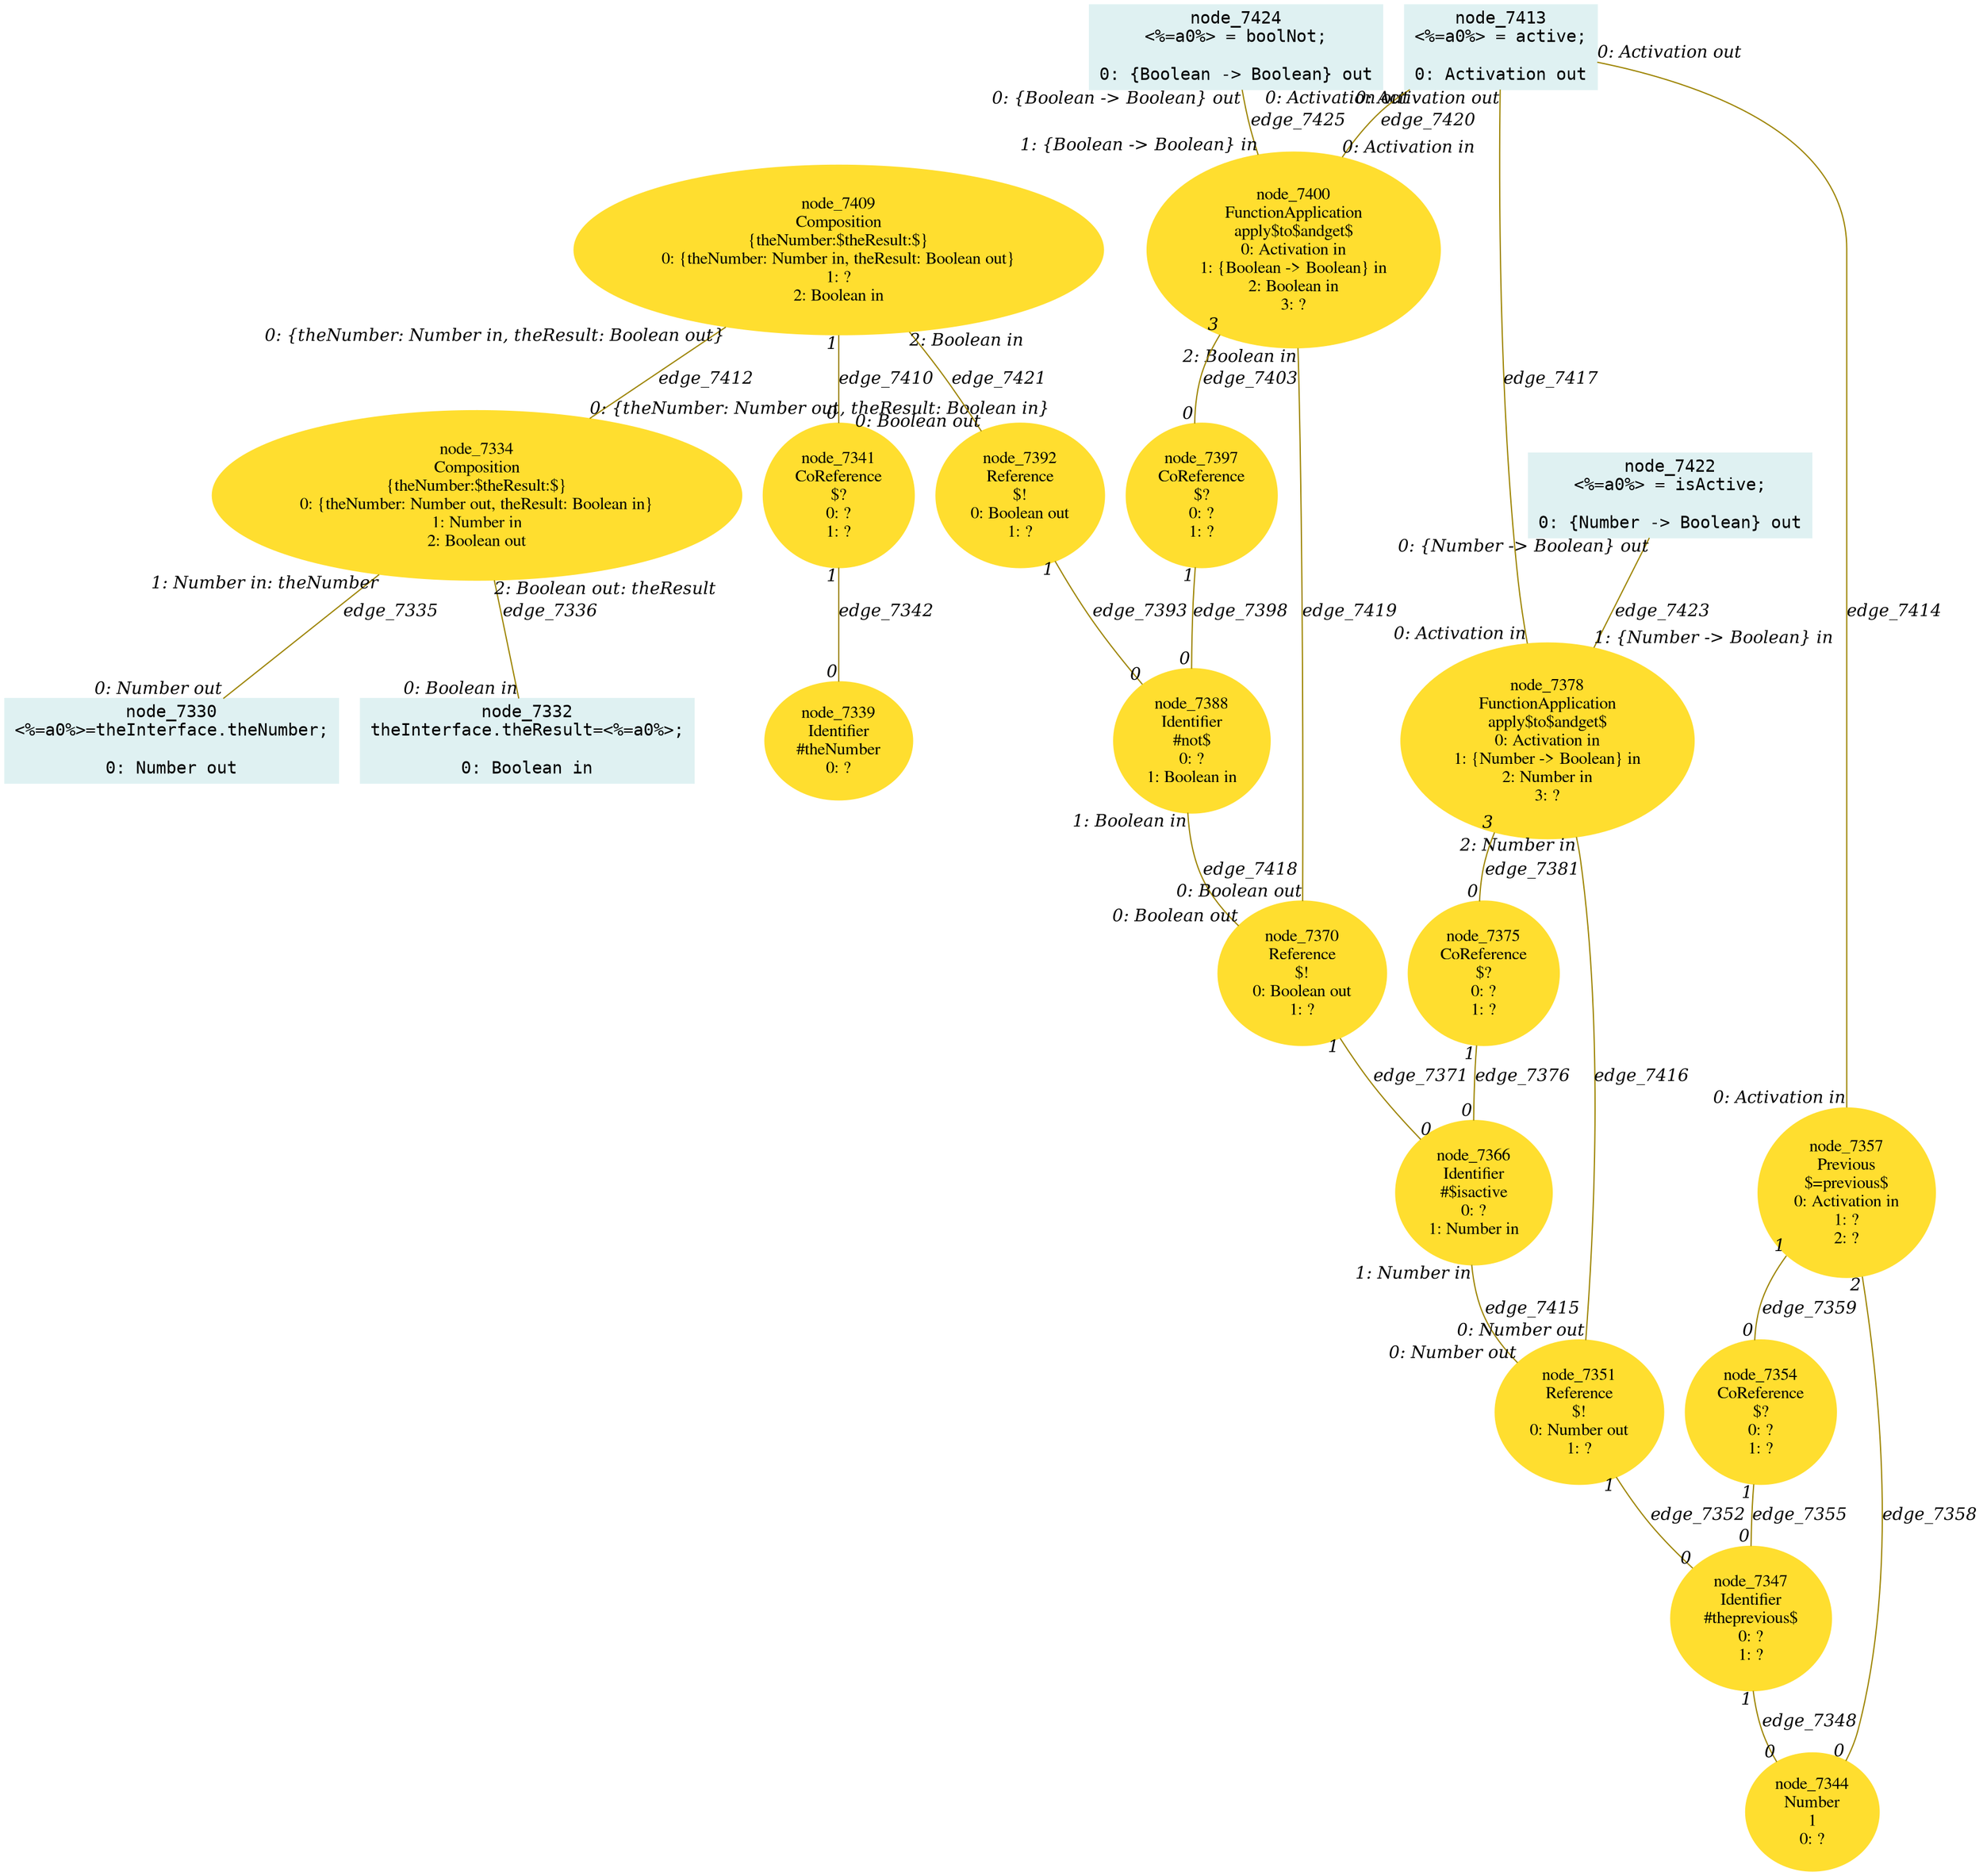 digraph g{node_7330 [shape="box", style="filled", color="#dff1f2", fontname="Courier", label="node_7330
<%=a0%>=theInterface.theNumber;

0: Number out" ]
node_7332 [shape="box", style="filled", color="#dff1f2", fontname="Courier", label="node_7332
theInterface.theResult=<%=a0%>;

0: Boolean in" ]
node_7334 [shape="ellipse", style="filled", color="#ffde2f", fontname="Times", label="node_7334
Composition
{theNumber:$theResult:$}
0: {theNumber: Number out, theResult: Boolean in}
1: Number in
2: Boolean out" ]
node_7339 [shape="ellipse", style="filled", color="#ffde2f", fontname="Times", label="node_7339
Identifier
#theNumber
0: ?" ]
node_7341 [shape="ellipse", style="filled", color="#ffde2f", fontname="Times", label="node_7341
CoReference
$?
0: ?
1: ?" ]
node_7344 [shape="ellipse", style="filled", color="#ffde2f", fontname="Times", label="node_7344
Number
1
0: ?" ]
node_7347 [shape="ellipse", style="filled", color="#ffde2f", fontname="Times", label="node_7347
Identifier
#theprevious$
0: ?
1: ?" ]
node_7351 [shape="ellipse", style="filled", color="#ffde2f", fontname="Times", label="node_7351
Reference
$!
0: Number out
1: ?" ]
node_7354 [shape="ellipse", style="filled", color="#ffde2f", fontname="Times", label="node_7354
CoReference
$?
0: ?
1: ?" ]
node_7357 [shape="ellipse", style="filled", color="#ffde2f", fontname="Times", label="node_7357
Previous
$=previous$
0: Activation in
1: ?
2: ?" ]
node_7366 [shape="ellipse", style="filled", color="#ffde2f", fontname="Times", label="node_7366
Identifier
#$isactive
0: ?
1: Number in" ]
node_7370 [shape="ellipse", style="filled", color="#ffde2f", fontname="Times", label="node_7370
Reference
$!
0: Boolean out
1: ?" ]
node_7375 [shape="ellipse", style="filled", color="#ffde2f", fontname="Times", label="node_7375
CoReference
$?
0: ?
1: ?" ]
node_7378 [shape="ellipse", style="filled", color="#ffde2f", fontname="Times", label="node_7378
FunctionApplication
apply$to$andget$
0: Activation in
1: {Number -> Boolean} in
2: Number in
3: ?" ]
node_7388 [shape="ellipse", style="filled", color="#ffde2f", fontname="Times", label="node_7388
Identifier
#not$
0: ?
1: Boolean in" ]
node_7392 [shape="ellipse", style="filled", color="#ffde2f", fontname="Times", label="node_7392
Reference
$!
0: Boolean out
1: ?" ]
node_7397 [shape="ellipse", style="filled", color="#ffde2f", fontname="Times", label="node_7397
CoReference
$?
0: ?
1: ?" ]
node_7400 [shape="ellipse", style="filled", color="#ffde2f", fontname="Times", label="node_7400
FunctionApplication
apply$to$andget$
0: Activation in
1: {Boolean -> Boolean} in
2: Boolean in
3: ?" ]
node_7409 [shape="ellipse", style="filled", color="#ffde2f", fontname="Times", label="node_7409
Composition
{theNumber:$theResult:$}
0: {theNumber: Number in, theResult: Boolean out}
1: ?
2: Boolean in" ]
node_7413 [shape="box", style="filled", color="#dff1f2", fontname="Courier", label="node_7413
<%=a0%> = active;

0: Activation out" ]
node_7422 [shape="box", style="filled", color="#dff1f2", fontname="Courier", label="node_7422
<%=a0%> = isActive;

0: {Number -> Boolean} out" ]
node_7424 [shape="box", style="filled", color="#dff1f2", fontname="Courier", label="node_7424
<%=a0%> = boolNot;

0: {Boolean -> Boolean} out" ]
node_7334 -> node_7330 [dir=none, arrowHead=none, fontname="Times-Italic", arrowsize=1, color="#9d8400", label="edge_7335",  headlabel="0: Number out", taillabel="1: Number in: theNumber" ]
node_7334 -> node_7332 [dir=none, arrowHead=none, fontname="Times-Italic", arrowsize=1, color="#9d8400", label="edge_7336",  headlabel="0: Boolean in", taillabel="2: Boolean out: theResult" ]
node_7341 -> node_7339 [dir=none, arrowHead=none, fontname="Times-Italic", arrowsize=1, color="#9d8400", label="edge_7342",  headlabel="0", taillabel="1" ]
node_7347 -> node_7344 [dir=none, arrowHead=none, fontname="Times-Italic", arrowsize=1, color="#9d8400", label="edge_7348",  headlabel="0", taillabel="1" ]
node_7351 -> node_7347 [dir=none, arrowHead=none, fontname="Times-Italic", arrowsize=1, color="#9d8400", label="edge_7352",  headlabel="0", taillabel="1" ]
node_7354 -> node_7347 [dir=none, arrowHead=none, fontname="Times-Italic", arrowsize=1, color="#9d8400", label="edge_7355",  headlabel="0", taillabel="1" ]
node_7357 -> node_7344 [dir=none, arrowHead=none, fontname="Times-Italic", arrowsize=1, color="#9d8400", label="edge_7358",  headlabel="0", taillabel="2" ]
node_7357 -> node_7354 [dir=none, arrowHead=none, fontname="Times-Italic", arrowsize=1, color="#9d8400", label="edge_7359",  headlabel="0", taillabel="1" ]
node_7370 -> node_7366 [dir=none, arrowHead=none, fontname="Times-Italic", arrowsize=1, color="#9d8400", label="edge_7371",  headlabel="0", taillabel="1" ]
node_7375 -> node_7366 [dir=none, arrowHead=none, fontname="Times-Italic", arrowsize=1, color="#9d8400", label="edge_7376",  headlabel="0", taillabel="1" ]
node_7378 -> node_7375 [dir=none, arrowHead=none, fontname="Times-Italic", arrowsize=1, color="#9d8400", label="edge_7381",  headlabel="0", taillabel="3" ]
node_7392 -> node_7388 [dir=none, arrowHead=none, fontname="Times-Italic", arrowsize=1, color="#9d8400", label="edge_7393",  headlabel="0", taillabel="1" ]
node_7397 -> node_7388 [dir=none, arrowHead=none, fontname="Times-Italic", arrowsize=1, color="#9d8400", label="edge_7398",  headlabel="0", taillabel="1" ]
node_7400 -> node_7397 [dir=none, arrowHead=none, fontname="Times-Italic", arrowsize=1, color="#9d8400", label="edge_7403",  headlabel="0", taillabel="3" ]
node_7409 -> node_7341 [dir=none, arrowHead=none, fontname="Times-Italic", arrowsize=1, color="#9d8400", label="edge_7410",  headlabel="0", taillabel="1" ]
node_7409 -> node_7334 [dir=none, arrowHead=none, fontname="Times-Italic", arrowsize=1, color="#9d8400", label="edge_7412",  headlabel="0: {theNumber: Number out, theResult: Boolean in}", taillabel="0: {theNumber: Number in, theResult: Boolean out}" ]
node_7413 -> node_7357 [dir=none, arrowHead=none, fontname="Times-Italic", arrowsize=1, color="#9d8400", label="edge_7414",  headlabel="0: Activation in", taillabel="0: Activation out" ]
node_7366 -> node_7351 [dir=none, arrowHead=none, fontname="Times-Italic", arrowsize=1, color="#9d8400", label="edge_7415",  headlabel="0: Number out", taillabel="1: Number in" ]
node_7378 -> node_7351 [dir=none, arrowHead=none, fontname="Times-Italic", arrowsize=1, color="#9d8400", label="edge_7416",  headlabel="0: Number out", taillabel="2: Number in" ]
node_7413 -> node_7378 [dir=none, arrowHead=none, fontname="Times-Italic", arrowsize=1, color="#9d8400", label="edge_7417",  headlabel="0: Activation in", taillabel="0: Activation out" ]
node_7388 -> node_7370 [dir=none, arrowHead=none, fontname="Times-Italic", arrowsize=1, color="#9d8400", label="edge_7418",  headlabel="0: Boolean out", taillabel="1: Boolean in" ]
node_7400 -> node_7370 [dir=none, arrowHead=none, fontname="Times-Italic", arrowsize=1, color="#9d8400", label="edge_7419",  headlabel="0: Boolean out", taillabel="2: Boolean in" ]
node_7413 -> node_7400 [dir=none, arrowHead=none, fontname="Times-Italic", arrowsize=1, color="#9d8400", label="edge_7420",  headlabel="0: Activation in", taillabel="0: Activation out" ]
node_7409 -> node_7392 [dir=none, arrowHead=none, fontname="Times-Italic", arrowsize=1, color="#9d8400", label="edge_7421",  headlabel="0: Boolean out", taillabel="2: Boolean in" ]
node_7422 -> node_7378 [dir=none, arrowHead=none, fontname="Times-Italic", arrowsize=1, color="#9d8400", label="edge_7423",  headlabel="1: {Number -> Boolean} in", taillabel="0: {Number -> Boolean} out" ]
node_7424 -> node_7400 [dir=none, arrowHead=none, fontname="Times-Italic", arrowsize=1, color="#9d8400", label="edge_7425",  headlabel="1: {Boolean -> Boolean} in", taillabel="0: {Boolean -> Boolean} out" ]
}